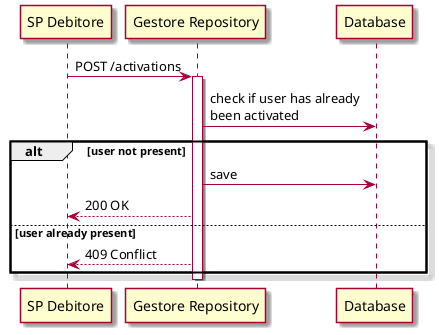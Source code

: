 @startuml

skin rose
participant "SP Debitore" as SPD
participant "Gestore Repository" as GR
participant "Database" as DB

SPD -> GR: POST /activations

activate GR
GR -> DB: check if user has already\nbeen activated

alt user not present
GR -> DB: save
GR --> SPD : 200 OK

else user already present
GR --> SPD : 409 Conflict
end

deactivate GR

@enduml
